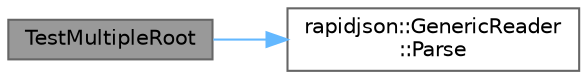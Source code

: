 digraph "TestMultipleRoot"
{
 // LATEX_PDF_SIZE
  bgcolor="transparent";
  edge [fontname=Helvetica,fontsize=10,labelfontname=Helvetica,labelfontsize=10];
  node [fontname=Helvetica,fontsize=10,shape=box,height=0.2,width=0.4];
  rankdir="LR";
  Node1 [id="Node000001",label="TestMultipleRoot",height=0.2,width=0.4,color="gray40", fillcolor="grey60", style="filled", fontcolor="black",tooltip=" "];
  Node1 -> Node2 [id="edge1_Node000001_Node000002",color="steelblue1",style="solid",tooltip=" "];
  Node2 [id="Node000002",label="rapidjson::GenericReader\l::Parse",height=0.2,width=0.4,color="grey40", fillcolor="white", style="filled",URL="$classrapidjson_1_1_generic_reader.html#ac9c540b77de19661f6f45e04b9b0937b",tooltip="Parse JSON text."];
}
